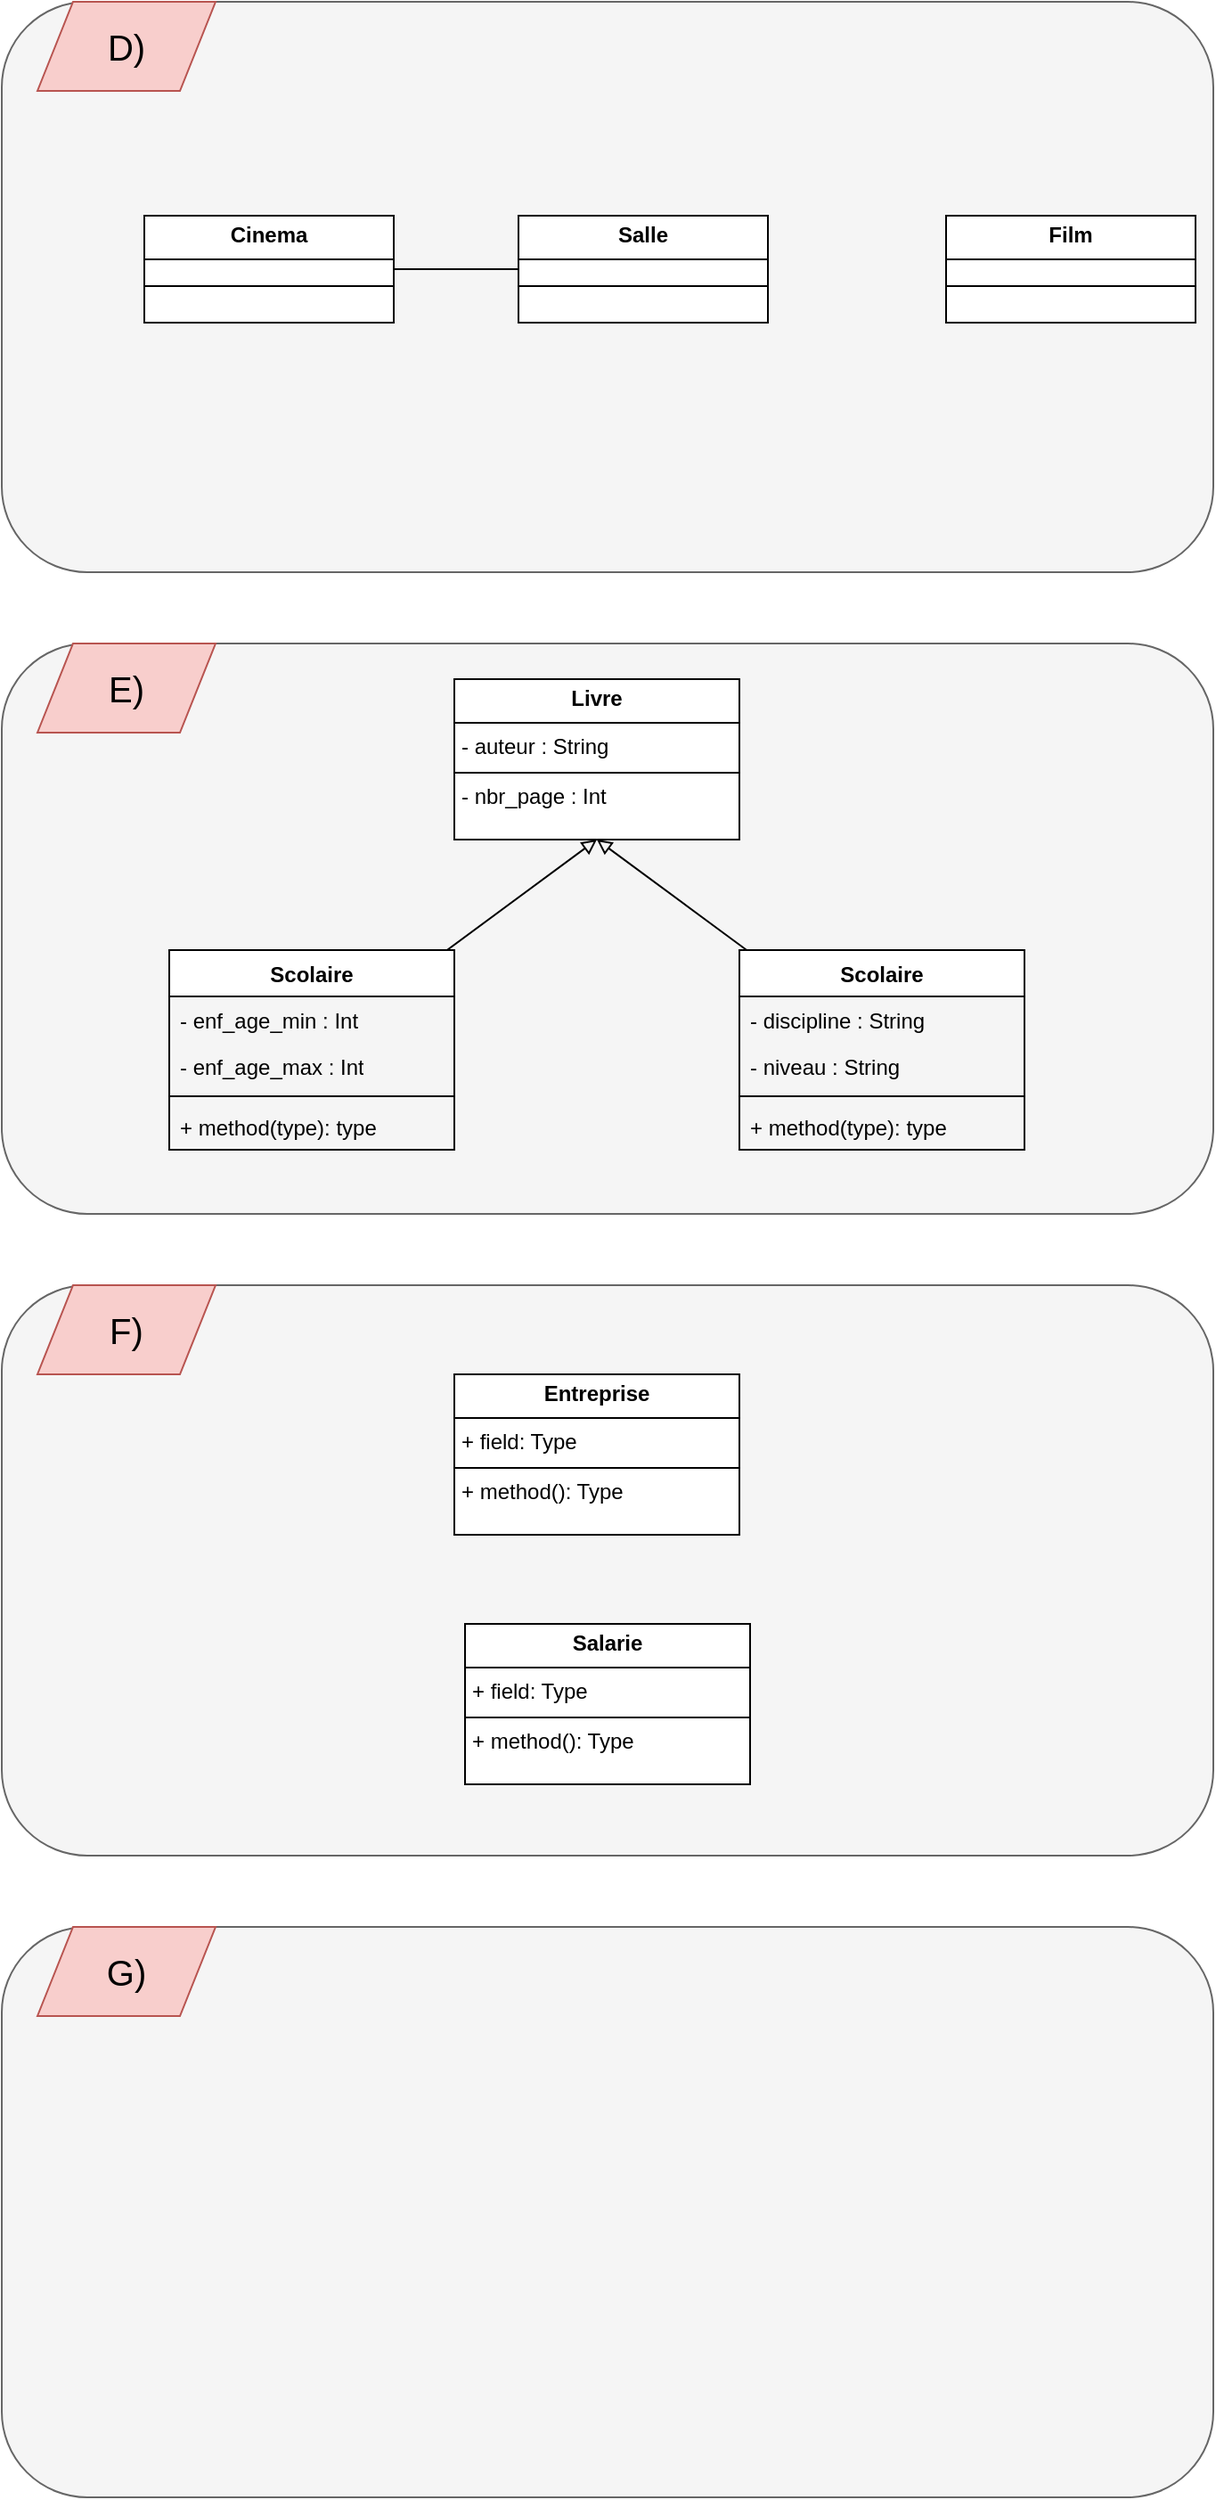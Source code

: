 <mxfile version="27.0.6">
  <diagram name="Page-1" id="Q0PIo-2i7bnXa_9pYqrQ">
    <mxGraphModel dx="898" dy="750" grid="1" gridSize="10" guides="1" tooltips="1" connect="1" arrows="1" fold="1" page="1" pageScale="1" pageWidth="827" pageHeight="1169" math="0" shadow="0">
      <root>
        <mxCell id="0" />
        <mxCell id="1" parent="0" />
        <mxCell id="LR8l_ZA1qz5UWRUe_UtI-1" value="" style="rounded=1;whiteSpace=wrap;html=1;fillColor=#f5f5f5;fontColor=#333333;strokeColor=#666666;" parent="1" vertex="1">
          <mxGeometry x="80" y="80" width="680" height="320" as="geometry" />
        </mxCell>
        <mxCell id="LR8l_ZA1qz5UWRUe_UtI-2" value="&lt;font style=&quot;font-size: 20px;&quot;&gt;D)&lt;/font&gt;" style="shape=parallelogram;perimeter=parallelogramPerimeter;whiteSpace=wrap;html=1;fixedSize=1;fillColor=#f8cecc;strokeColor=#b85450;" parent="1" vertex="1">
          <mxGeometry x="100" y="80" width="100" height="50" as="geometry" />
        </mxCell>
        <mxCell id="LR8l_ZA1qz5UWRUe_UtI-4" value="&lt;p style=&quot;margin:0px;margin-top:4px;text-align:center;&quot;&gt;&lt;b&gt;Cinema&lt;/b&gt;&lt;/p&gt;&lt;hr size=&quot;1&quot; style=&quot;border-style:solid;&quot;&gt;&lt;div style=&quot;height:2px;&quot;&gt;&lt;/div&gt;&lt;hr size=&quot;1&quot; style=&quot;border-style:solid;&quot;&gt;&lt;div style=&quot;height:2px;&quot;&gt;&lt;/div&gt;" style="verticalAlign=top;align=left;overflow=fill;html=1;whiteSpace=wrap;" parent="1" vertex="1">
          <mxGeometry x="160" y="200" width="140" height="60" as="geometry" />
        </mxCell>
        <mxCell id="LR8l_ZA1qz5UWRUe_UtI-8" style="rounded=0;orthogonalLoop=1;jettySize=auto;html=1;entryX=1;entryY=0.5;entryDx=0;entryDy=0;endArrow=none;startFill=0;" parent="1" source="LR8l_ZA1qz5UWRUe_UtI-5" target="LR8l_ZA1qz5UWRUe_UtI-4" edge="1">
          <mxGeometry relative="1" as="geometry" />
        </mxCell>
        <mxCell id="LR8l_ZA1qz5UWRUe_UtI-5" value="&lt;p style=&quot;margin:0px;margin-top:4px;text-align:center;&quot;&gt;&lt;b&gt;Salle&lt;/b&gt;&lt;/p&gt;&lt;hr size=&quot;1&quot; style=&quot;border-style:solid;&quot;&gt;&lt;div style=&quot;height:2px;&quot;&gt;&lt;/div&gt;&lt;hr size=&quot;1&quot; style=&quot;border-style:solid;&quot;&gt;&lt;div style=&quot;height:2px;&quot;&gt;&lt;/div&gt;" style="verticalAlign=top;align=left;overflow=fill;html=1;whiteSpace=wrap;" parent="1" vertex="1">
          <mxGeometry x="370" y="200" width="140" height="60" as="geometry" />
        </mxCell>
        <mxCell id="LR8l_ZA1qz5UWRUe_UtI-6" value="&lt;p style=&quot;margin:0px;margin-top:4px;text-align:center;&quot;&gt;&lt;b&gt;Film&lt;/b&gt;&lt;/p&gt;&lt;hr size=&quot;1&quot; style=&quot;border-style:solid;&quot;&gt;&lt;div style=&quot;height:2px;&quot;&gt;&lt;/div&gt;&lt;hr size=&quot;1&quot; style=&quot;border-style:solid;&quot;&gt;&lt;div style=&quot;height:2px;&quot;&gt;&lt;/div&gt;" style="verticalAlign=top;align=left;overflow=fill;html=1;whiteSpace=wrap;" parent="1" vertex="1">
          <mxGeometry x="610" y="200" width="140" height="60" as="geometry" />
        </mxCell>
        <mxCell id="LR8l_ZA1qz5UWRUe_UtI-9" value="" style="rounded=1;whiteSpace=wrap;html=1;fillColor=#f5f5f5;fontColor=#333333;strokeColor=#666666;" parent="1" vertex="1">
          <mxGeometry x="80" y="440" width="680" height="320" as="geometry" />
        </mxCell>
        <mxCell id="LR8l_ZA1qz5UWRUe_UtI-10" value="&lt;font style=&quot;font-size: 20px;&quot;&gt;E)&lt;/font&gt;" style="shape=parallelogram;perimeter=parallelogramPerimeter;whiteSpace=wrap;html=1;fixedSize=1;fillColor=#f8cecc;strokeColor=#b85450;" parent="1" vertex="1">
          <mxGeometry x="100" y="440" width="100" height="50" as="geometry" />
        </mxCell>
        <mxCell id="LR8l_ZA1qz5UWRUe_UtI-11" value="" style="rounded=1;whiteSpace=wrap;html=1;fillColor=#f5f5f5;fontColor=#333333;strokeColor=#666666;" parent="1" vertex="1">
          <mxGeometry x="80" y="800" width="680" height="320" as="geometry" />
        </mxCell>
        <mxCell id="LR8l_ZA1qz5UWRUe_UtI-12" value="&lt;font style=&quot;font-size: 20px;&quot;&gt;F)&lt;/font&gt;" style="shape=parallelogram;perimeter=parallelogramPerimeter;whiteSpace=wrap;html=1;fixedSize=1;fillColor=#f8cecc;strokeColor=#b85450;" parent="1" vertex="1">
          <mxGeometry x="100" y="800" width="100" height="50" as="geometry" />
        </mxCell>
        <mxCell id="LR8l_ZA1qz5UWRUe_UtI-13" value="" style="rounded=1;whiteSpace=wrap;html=1;fillColor=#f5f5f5;fontColor=#333333;strokeColor=#666666;" parent="1" vertex="1">
          <mxGeometry x="80" y="1160" width="680" height="320" as="geometry" />
        </mxCell>
        <mxCell id="LR8l_ZA1qz5UWRUe_UtI-14" value="&lt;font style=&quot;font-size: 20px;&quot;&gt;G)&lt;/font&gt;" style="shape=parallelogram;perimeter=parallelogramPerimeter;whiteSpace=wrap;html=1;fixedSize=1;fillColor=#f8cecc;strokeColor=#b85450;" parent="1" vertex="1">
          <mxGeometry x="100" y="1160" width="100" height="50" as="geometry" />
        </mxCell>
        <mxCell id="hNnfSYcbuitZRMs8XukD-7" value="&lt;p style=&quot;margin:0px;margin-top:4px;text-align:center;&quot;&gt;&lt;b&gt;Livre&lt;/b&gt;&lt;/p&gt;&lt;hr size=&quot;1&quot; style=&quot;border-style:solid;&quot;&gt;&lt;p style=&quot;margin:0px;margin-left:4px;&quot;&gt;- auteur : String&lt;/p&gt;&lt;hr size=&quot;1&quot; style=&quot;border-style:solid;&quot;&gt;&lt;p style=&quot;margin:0px;margin-left:4px;&quot;&gt;- nbr_page : Int&lt;/p&gt;" style="verticalAlign=top;align=left;overflow=fill;html=1;whiteSpace=wrap;" vertex="1" parent="1">
          <mxGeometry x="334" y="460" width="160" height="90" as="geometry" />
        </mxCell>
        <mxCell id="hNnfSYcbuitZRMs8XukD-15" style="rounded=0;orthogonalLoop=1;jettySize=auto;html=1;entryX=0.5;entryY=1;entryDx=0;entryDy=0;endArrow=block;endFill=0;" edge="1" parent="1" source="hNnfSYcbuitZRMs8XukD-9" target="hNnfSYcbuitZRMs8XukD-7">
          <mxGeometry relative="1" as="geometry" />
        </mxCell>
        <mxCell id="hNnfSYcbuitZRMs8XukD-9" value="Scolaire" style="swimlane;fontStyle=1;align=center;verticalAlign=top;childLayout=stackLayout;horizontal=1;startSize=26;horizontalStack=0;resizeParent=1;resizeParentMax=0;resizeLast=0;collapsible=1;marginBottom=0;whiteSpace=wrap;html=1;" vertex="1" parent="1">
          <mxGeometry x="494" y="612" width="160" height="112" as="geometry" />
        </mxCell>
        <mxCell id="hNnfSYcbuitZRMs8XukD-10" value="- discipline : String" style="text;strokeColor=none;fillColor=none;align=left;verticalAlign=top;spacingLeft=4;spacingRight=4;overflow=hidden;rotatable=0;points=[[0,0.5],[1,0.5]];portConstraint=eastwest;whiteSpace=wrap;html=1;" vertex="1" parent="hNnfSYcbuitZRMs8XukD-9">
          <mxGeometry y="26" width="160" height="26" as="geometry" />
        </mxCell>
        <mxCell id="hNnfSYcbuitZRMs8XukD-13" value="- niveau : String" style="text;strokeColor=none;fillColor=none;align=left;verticalAlign=top;spacingLeft=4;spacingRight=4;overflow=hidden;rotatable=0;points=[[0,0.5],[1,0.5]];portConstraint=eastwest;whiteSpace=wrap;html=1;" vertex="1" parent="hNnfSYcbuitZRMs8XukD-9">
          <mxGeometry y="52" width="160" height="26" as="geometry" />
        </mxCell>
        <mxCell id="hNnfSYcbuitZRMs8XukD-11" value="" style="line;strokeWidth=1;fillColor=none;align=left;verticalAlign=middle;spacingTop=-1;spacingLeft=3;spacingRight=3;rotatable=0;labelPosition=right;points=[];portConstraint=eastwest;strokeColor=inherit;" vertex="1" parent="hNnfSYcbuitZRMs8XukD-9">
          <mxGeometry y="78" width="160" height="8" as="geometry" />
        </mxCell>
        <mxCell id="hNnfSYcbuitZRMs8XukD-12" value="+ method(type): type" style="text;strokeColor=none;fillColor=none;align=left;verticalAlign=top;spacingLeft=4;spacingRight=4;overflow=hidden;rotatable=0;points=[[0,0.5],[1,0.5]];portConstraint=eastwest;whiteSpace=wrap;html=1;" vertex="1" parent="hNnfSYcbuitZRMs8XukD-9">
          <mxGeometry y="86" width="160" height="26" as="geometry" />
        </mxCell>
        <mxCell id="hNnfSYcbuitZRMs8XukD-22" style="rounded=0;orthogonalLoop=1;jettySize=auto;html=1;entryX=0.5;entryY=1;entryDx=0;entryDy=0;endArrow=block;endFill=0;" edge="1" parent="1" source="hNnfSYcbuitZRMs8XukD-17" target="hNnfSYcbuitZRMs8XukD-7">
          <mxGeometry relative="1" as="geometry" />
        </mxCell>
        <mxCell id="hNnfSYcbuitZRMs8XukD-17" value="Scolaire" style="swimlane;fontStyle=1;align=center;verticalAlign=top;childLayout=stackLayout;horizontal=1;startSize=26;horizontalStack=0;resizeParent=1;resizeParentMax=0;resizeLast=0;collapsible=1;marginBottom=0;whiteSpace=wrap;html=1;" vertex="1" parent="1">
          <mxGeometry x="174" y="612" width="160" height="112" as="geometry" />
        </mxCell>
        <mxCell id="hNnfSYcbuitZRMs8XukD-18" value="- enf_age_min : Int" style="text;strokeColor=none;fillColor=none;align=left;verticalAlign=top;spacingLeft=4;spacingRight=4;overflow=hidden;rotatable=0;points=[[0,0.5],[1,0.5]];portConstraint=eastwest;whiteSpace=wrap;html=1;" vertex="1" parent="hNnfSYcbuitZRMs8XukD-17">
          <mxGeometry y="26" width="160" height="26" as="geometry" />
        </mxCell>
        <mxCell id="hNnfSYcbuitZRMs8XukD-19" value="- enf_age_max : Int" style="text;strokeColor=none;fillColor=none;align=left;verticalAlign=top;spacingLeft=4;spacingRight=4;overflow=hidden;rotatable=0;points=[[0,0.5],[1,0.5]];portConstraint=eastwest;whiteSpace=wrap;html=1;" vertex="1" parent="hNnfSYcbuitZRMs8XukD-17">
          <mxGeometry y="52" width="160" height="26" as="geometry" />
        </mxCell>
        <mxCell id="hNnfSYcbuitZRMs8XukD-20" value="" style="line;strokeWidth=1;fillColor=none;align=left;verticalAlign=middle;spacingTop=-1;spacingLeft=3;spacingRight=3;rotatable=0;labelPosition=right;points=[];portConstraint=eastwest;strokeColor=inherit;" vertex="1" parent="hNnfSYcbuitZRMs8XukD-17">
          <mxGeometry y="78" width="160" height="8" as="geometry" />
        </mxCell>
        <mxCell id="hNnfSYcbuitZRMs8XukD-21" value="+ method(type): type" style="text;strokeColor=none;fillColor=none;align=left;verticalAlign=top;spacingLeft=4;spacingRight=4;overflow=hidden;rotatable=0;points=[[0,0.5],[1,0.5]];portConstraint=eastwest;whiteSpace=wrap;html=1;" vertex="1" parent="hNnfSYcbuitZRMs8XukD-17">
          <mxGeometry y="86" width="160" height="26" as="geometry" />
        </mxCell>
        <mxCell id="hNnfSYcbuitZRMs8XukD-23" value="&lt;p style=&quot;margin:0px;margin-top:4px;text-align:center;&quot;&gt;&lt;b&gt;Entreprise&lt;/b&gt;&lt;/p&gt;&lt;hr size=&quot;1&quot; style=&quot;border-style:solid;&quot;&gt;&lt;p style=&quot;margin:0px;margin-left:4px;&quot;&gt;+ field: Type&lt;/p&gt;&lt;hr size=&quot;1&quot; style=&quot;border-style:solid;&quot;&gt;&lt;p style=&quot;margin:0px;margin-left:4px;&quot;&gt;+ method(): Type&lt;/p&gt;" style="verticalAlign=top;align=left;overflow=fill;html=1;whiteSpace=wrap;" vertex="1" parent="1">
          <mxGeometry x="334" y="850" width="160" height="90" as="geometry" />
        </mxCell>
        <mxCell id="hNnfSYcbuitZRMs8XukD-24" value="&lt;p style=&quot;margin:0px;margin-top:4px;text-align:center;&quot;&gt;&lt;b&gt;Salarie&lt;/b&gt;&lt;/p&gt;&lt;hr size=&quot;1&quot; style=&quot;border-style:solid;&quot;&gt;&lt;p style=&quot;margin:0px;margin-left:4px;&quot;&gt;+ field: Type&lt;/p&gt;&lt;hr size=&quot;1&quot; style=&quot;border-style:solid;&quot;&gt;&lt;p style=&quot;margin:0px;margin-left:4px;&quot;&gt;+ method(): Type&lt;/p&gt;" style="verticalAlign=top;align=left;overflow=fill;html=1;whiteSpace=wrap;" vertex="1" parent="1">
          <mxGeometry x="340" y="990" width="160" height="90" as="geometry" />
        </mxCell>
      </root>
    </mxGraphModel>
  </diagram>
</mxfile>
